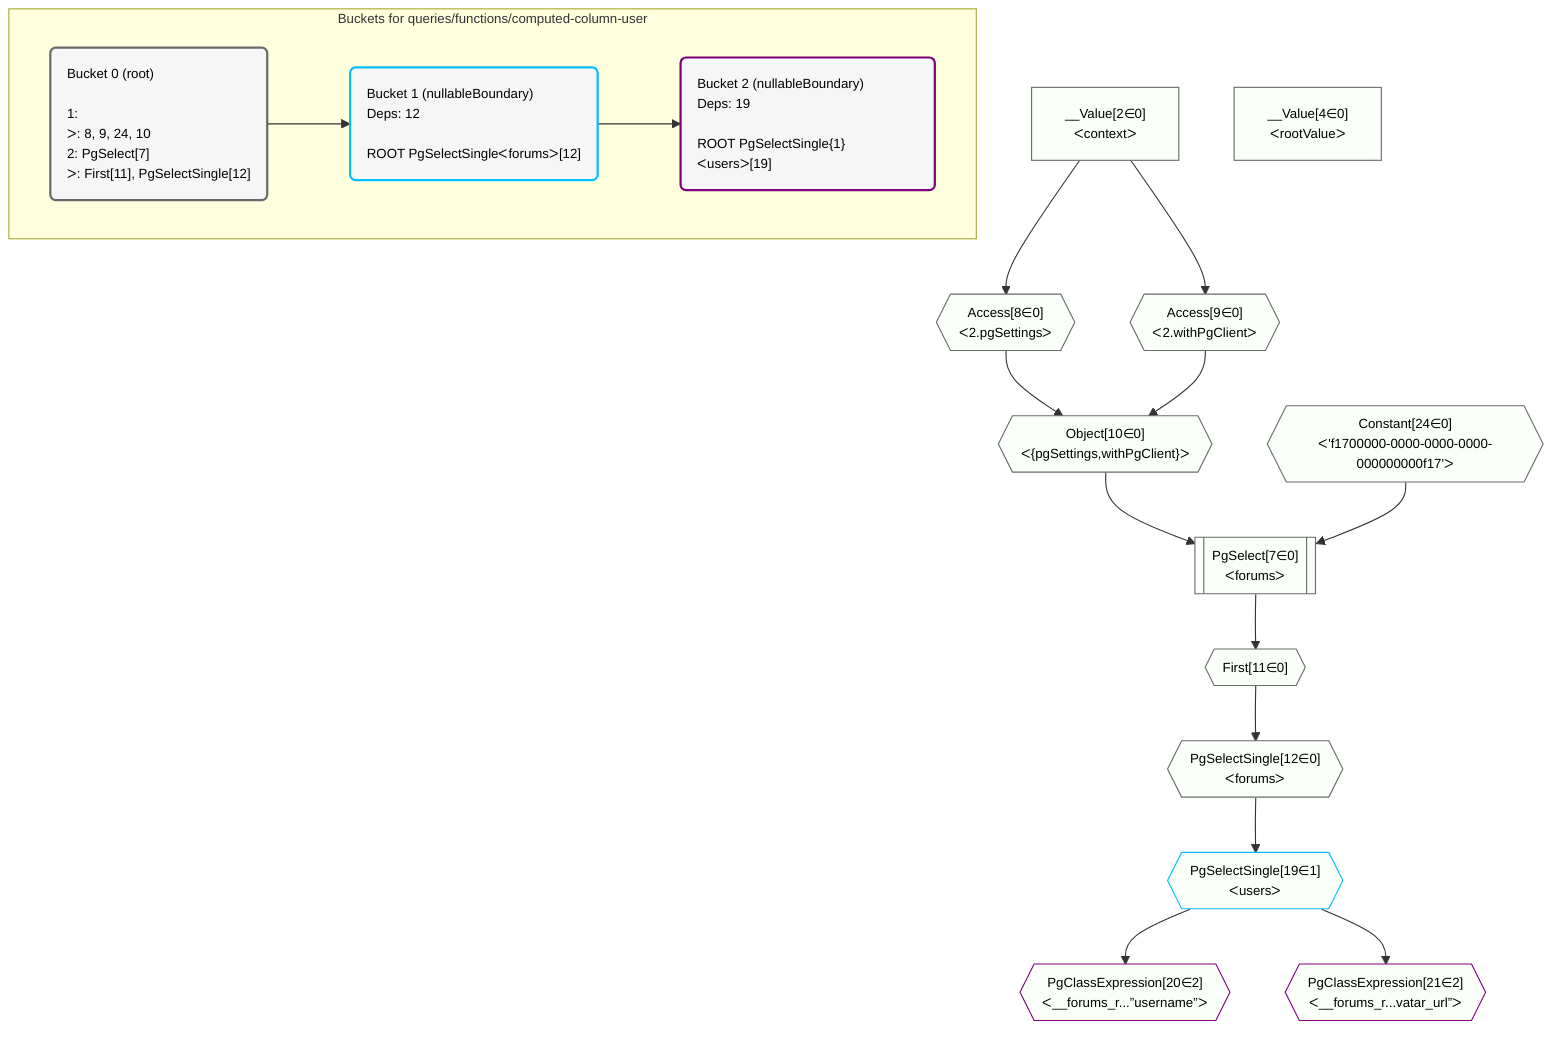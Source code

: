 %%{init: {'themeVariables': { 'fontSize': '12px'}}}%%
graph TD
    classDef path fill:#eee,stroke:#000,color:#000
    classDef plan fill:#fff,stroke-width:1px,color:#000
    classDef itemplan fill:#fff,stroke-width:2px,color:#000
    classDef unbatchedplan fill:#dff,stroke-width:1px,color:#000
    classDef sideeffectplan fill:#fcc,stroke-width:2px,color:#000
    classDef bucket fill:#f6f6f6,color:#000,stroke-width:2px,text-align:left


    %% plan dependencies
    PgSelect7[["PgSelect[7∈0]<br />ᐸforumsᐳ"]]:::plan
    Object10{{"Object[10∈0]<br />ᐸ{pgSettings,withPgClient}ᐳ"}}:::plan
    Constant24{{"Constant[24∈0]<br />ᐸ'f1700000-0000-0000-0000-000000000f17'ᐳ"}}:::plan
    Object10 & Constant24 --> PgSelect7
    Access8{{"Access[8∈0]<br />ᐸ2.pgSettingsᐳ"}}:::plan
    Access9{{"Access[9∈0]<br />ᐸ2.withPgClientᐳ"}}:::plan
    Access8 & Access9 --> Object10
    __Value2["__Value[2∈0]<br />ᐸcontextᐳ"]:::plan
    __Value2 --> Access8
    __Value2 --> Access9
    First11{{"First[11∈0]"}}:::plan
    PgSelect7 --> First11
    PgSelectSingle12{{"PgSelectSingle[12∈0]<br />ᐸforumsᐳ"}}:::plan
    First11 --> PgSelectSingle12
    __Value4["__Value[4∈0]<br />ᐸrootValueᐳ"]:::plan
    PgSelectSingle19{{"PgSelectSingle[19∈1]<br />ᐸusersᐳ"}}:::plan
    PgSelectSingle12 --> PgSelectSingle19
    PgClassExpression20{{"PgClassExpression[20∈2]<br />ᐸ__forums_r...”username”ᐳ"}}:::plan
    PgSelectSingle19 --> PgClassExpression20
    PgClassExpression21{{"PgClassExpression[21∈2]<br />ᐸ__forums_r...vatar_url”ᐳ"}}:::plan
    PgSelectSingle19 --> PgClassExpression21

    %% define steps

    subgraph "Buckets for queries/functions/computed-column-user"
    Bucket0("Bucket 0 (root)<br /><br />1: <br />ᐳ: 8, 9, 24, 10<br />2: PgSelect[7]<br />ᐳ: First[11], PgSelectSingle[12]"):::bucket
    classDef bucket0 stroke:#696969
    class Bucket0,__Value2,__Value4,PgSelect7,Access8,Access9,Object10,First11,PgSelectSingle12,Constant24 bucket0
    Bucket1("Bucket 1 (nullableBoundary)<br />Deps: 12<br /><br />ROOT PgSelectSingleᐸforumsᐳ[12]"):::bucket
    classDef bucket1 stroke:#00bfff
    class Bucket1,PgSelectSingle19 bucket1
    Bucket2("Bucket 2 (nullableBoundary)<br />Deps: 19<br /><br />ROOT PgSelectSingle{1}ᐸusersᐳ[19]"):::bucket
    classDef bucket2 stroke:#7f007f
    class Bucket2,PgClassExpression20,PgClassExpression21 bucket2
    Bucket0 --> Bucket1
    Bucket1 --> Bucket2
    classDef unary fill:#fafffa,borderWidth:8px
    class PgSelect7,Object10,Access8,Access9,First11,PgSelectSingle12,__Value2,__Value4,Constant24,PgSelectSingle19,PgClassExpression20,PgClassExpression21 unary
    end